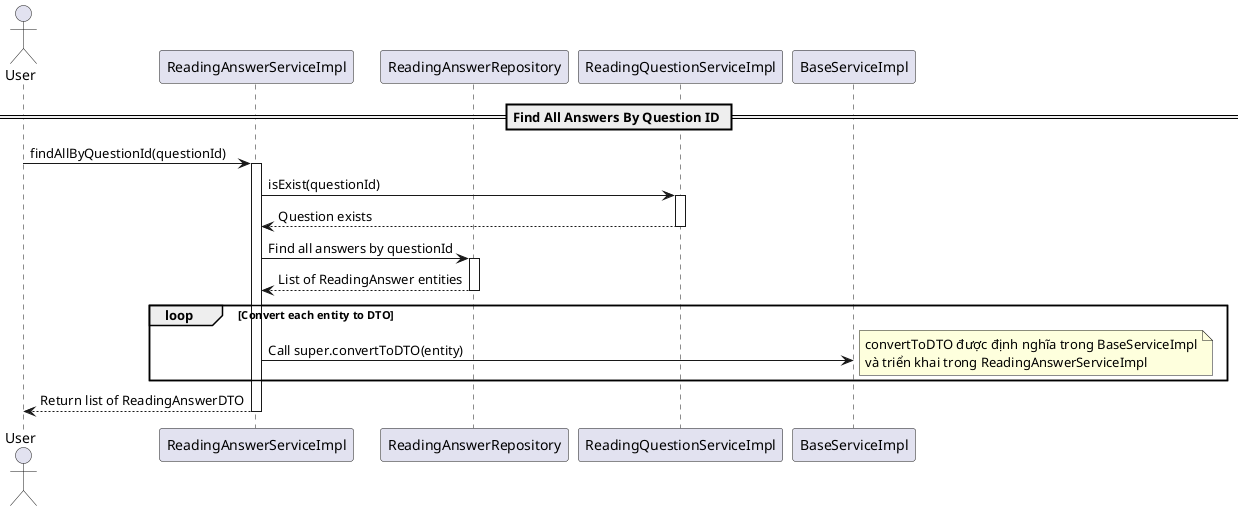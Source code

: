 @startuml FindAllByQuestionId

actor User
participant "ReadingAnswerServiceImpl" as RAS
participant "ReadingAnswerRepository" as RAR
participant "ReadingQuestionServiceImpl" as RQS
participant "BaseServiceImpl" as BSI

== Find All Answers By Question ID ==
User -> RAS: findAllByQuestionId(questionId)
activate RAS

RAS -> RQS: isExist(questionId)
activate RQS
RQS --> RAS: Question exists
deactivate RQS

RAS -> RAR: Find all answers by questionId
activate RAR
RAR --> RAS: List of ReadingAnswer entities
deactivate RAR

loop Convert each entity to DTO
    RAS -> BSI: Call super.convertToDTO(entity)
    note right: convertToDTO được định nghĩa trong BaseServiceImpl\nvà triển khai trong ReadingAnswerServiceImpl
end

RAS --> User: Return list of ReadingAnswerDTO
deactivate RAS

@enduml
